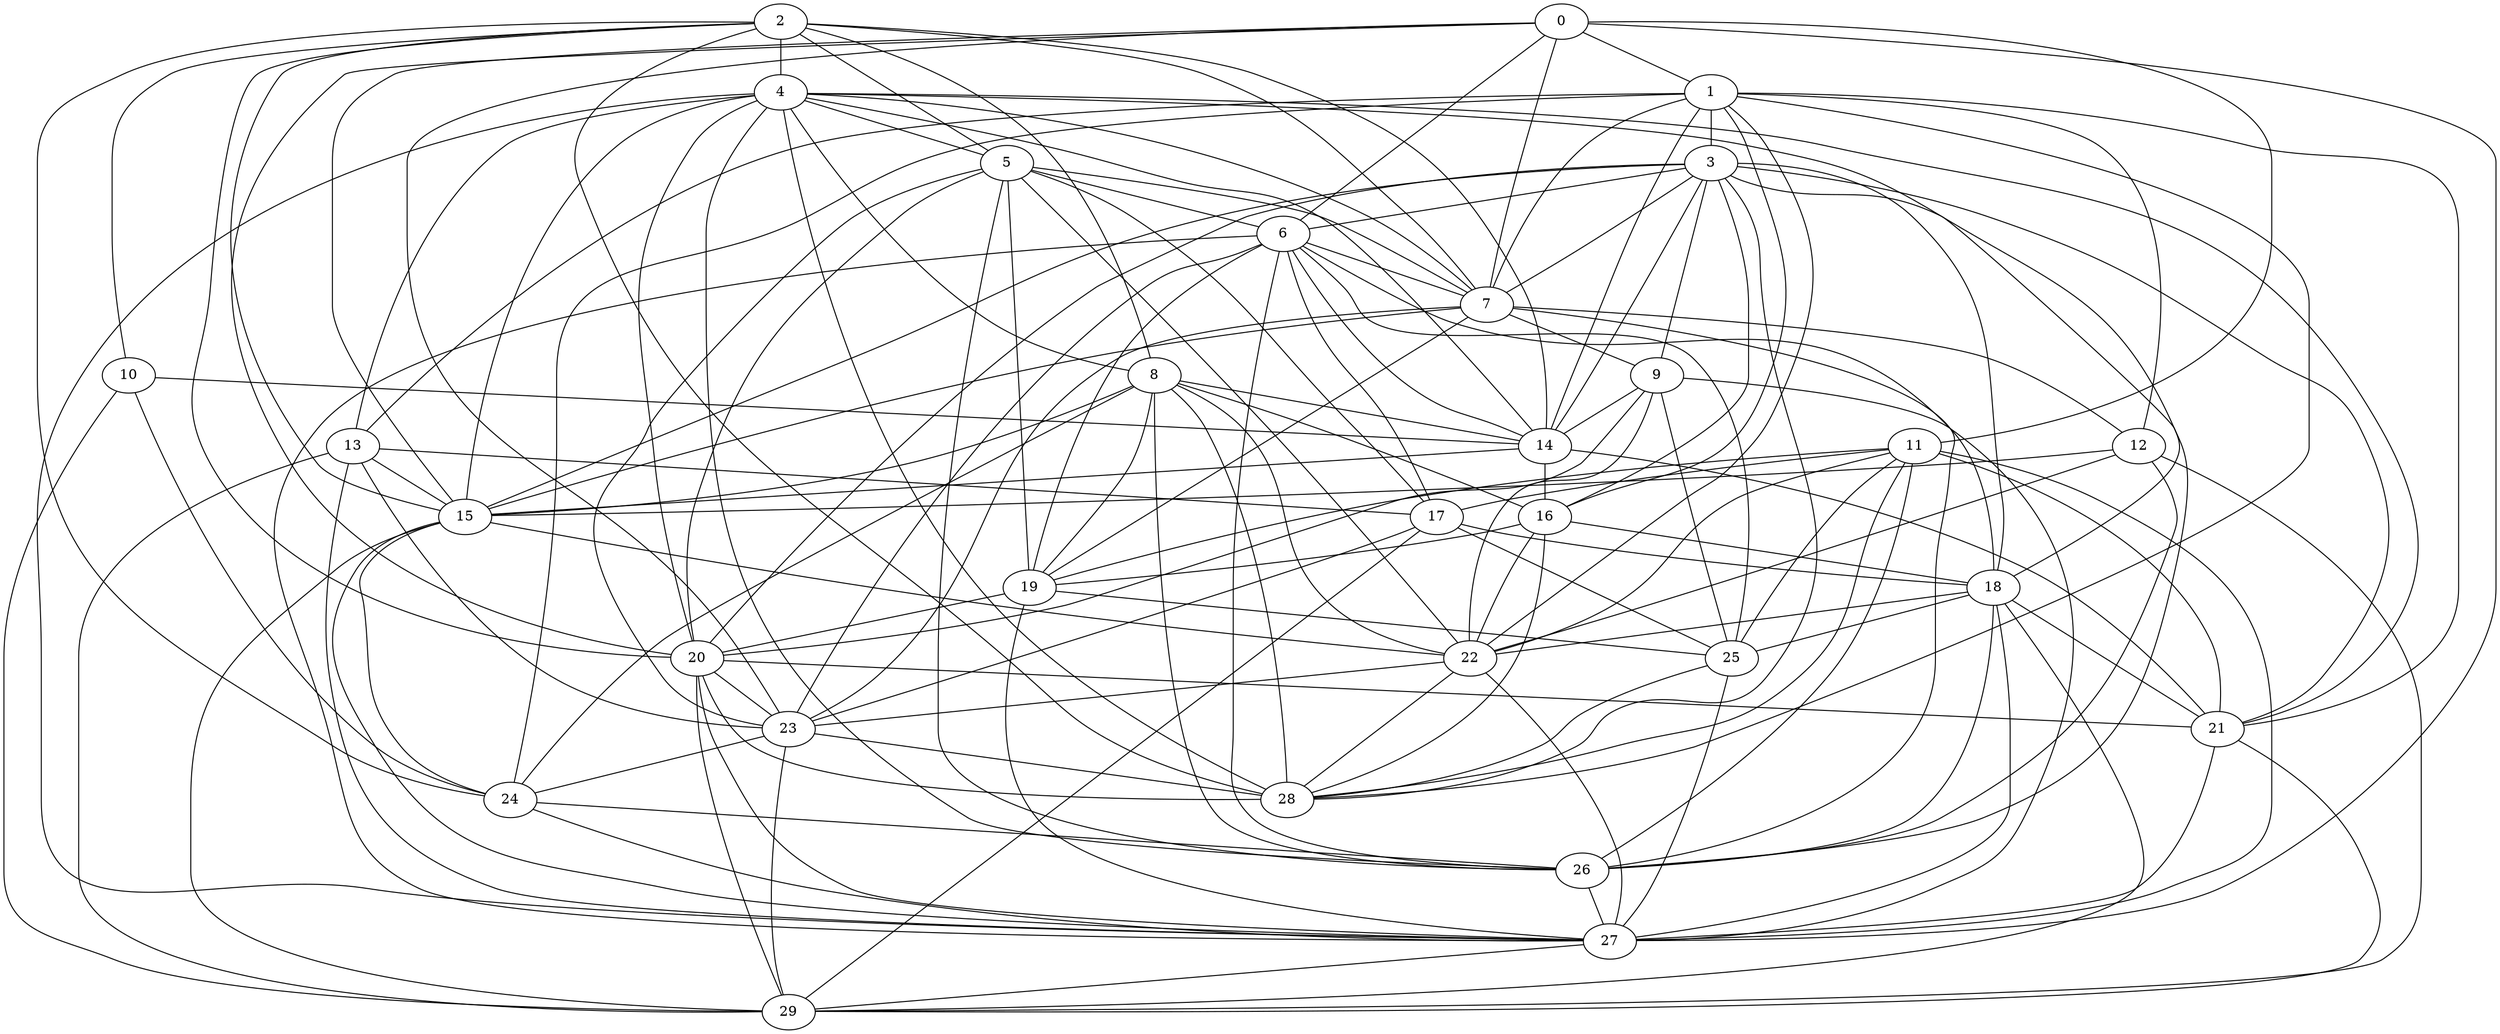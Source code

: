 strict graph  {
0;
1;
2;
3;
4;
5;
6;
7;
8;
9;
10;
11;
12;
13;
14;
15;
16;
17;
18;
19;
20;
21;
22;
23;
24;
25;
26;
27;
28;
29;
0 -- 20  [weight=4000];
0 -- 6  [weight=5000];
0 -- 27  [weight=6000];
0 -- 15  [weight=4000];
0 -- 7  [weight=2000];
0 -- 23  [weight=2000];
0 -- 11  [weight=6000];
0 -- 1  [weight=4000];
1 -- 12  [weight=3000];
1 -- 13  [weight=1000];
1 -- 14  [weight=4000];
1 -- 21  [weight=2000];
1 -- 16  [weight=5000];
1 -- 22  [weight=6000];
1 -- 24  [weight=5000];
1 -- 3  [weight=1000];
1 -- 7  [weight=5000];
1 -- 28  [weight=3000];
2 -- 10  [weight=7000];
2 -- 14  [weight=7000];
2 -- 8  [weight=7000];
2 -- 4  [weight=5000];
2 -- 20  [weight=2000];
2 -- 7  [weight=4000];
2 -- 28  [weight=3000];
2 -- 5  [weight=7000];
2 -- 15  [weight=5000];
2 -- 24  [weight=5000];
3 -- 18  [weight=6000];
3 -- 16  [weight=3000];
3 -- 6  [weight=6000];
3 -- 21  [weight=7000];
3 -- 9  [weight=4000];
3 -- 7  [weight=7000];
3 -- 20  [weight=3000];
3 -- 28  [weight=3000];
3 -- 15  [weight=6000];
3 -- 14  [weight=3000];
3 -- 26  [weight=6000];
4 -- 13  [weight=6000];
4 -- 15  [weight=2000];
4 -- 7  [weight=3000];
4 -- 27  [weight=3000];
4 -- 5  [weight=4000];
4 -- 28  [weight=5000];
4 -- 14  [weight=7000];
4 -- 20  [weight=1000];
4 -- 8  [weight=2000];
4 -- 26  [weight=6000];
4 -- 18  [weight=4000];
4 -- 21  [weight=3000];
5 -- 7  [weight=4000];
5 -- 20  [weight=1000];
5 -- 6  [weight=7000];
5 -- 17  [weight=6000];
5 -- 22  [weight=6000];
5 -- 26  [weight=7000];
5 -- 23  [weight=2000];
5 -- 19  [weight=2000];
6 -- 23  [weight=7000];
6 -- 27  [weight=5000];
6 -- 19  [weight=6000];
6 -- 26  [weight=4000];
6 -- 7  [weight=3000];
6 -- 17  [weight=7000];
6 -- 18  [weight=5000];
6 -- 14  [weight=7000];
6 -- 25  [weight=4000];
7 -- 12  [weight=2000];
7 -- 9  [weight=7000];
7 -- 26  [weight=6000];
7 -- 15  [weight=4000];
7 -- 23  [weight=6000];
7 -- 19  [weight=5000];
8 -- 19  [weight=5000];
8 -- 14  [weight=3000];
8 -- 28  [weight=5000];
8 -- 22  [weight=3000];
8 -- 26  [weight=2000];
8 -- 16  [weight=1000];
8 -- 24  [weight=2000];
8 -- 15  [weight=3000];
9 -- 27  [weight=1000];
9 -- 14  [weight=6000];
9 -- 20  [weight=3000];
9 -- 25  [weight=3000];
9 -- 22  [weight=5000];
10 -- 14  [weight=1000];
10 -- 24  [weight=4000];
10 -- 29  [weight=7000];
11 -- 21  [weight=1000];
11 -- 25  [weight=4000];
11 -- 19  [weight=1000];
11 -- 17  [weight=5000];
11 -- 28  [weight=3000];
11 -- 22  [weight=3000];
11 -- 27  [weight=6000];
11 -- 26  [weight=4000];
12 -- 29  [weight=4000];
12 -- 15  [weight=2000];
12 -- 22  [weight=4000];
12 -- 26  [weight=5000];
13 -- 15  [weight=4000];
13 -- 27  [weight=2000];
13 -- 23  [weight=7000];
13 -- 17  [weight=5000];
13 -- 29  [weight=5000];
14 -- 21  [weight=3000];
14 -- 16  [weight=1000];
14 -- 15  [weight=7000];
15 -- 24  [weight=2000];
15 -- 22  [weight=1000];
15 -- 29  [weight=7000];
15 -- 27  [weight=3000];
16 -- 18  [weight=7000];
16 -- 22  [weight=5000];
16 -- 28  [weight=4000];
16 -- 19  [weight=5000];
17 -- 18  [weight=2000];
17 -- 25  [weight=4000];
17 -- 29  [weight=6000];
17 -- 23  [weight=2000];
18 -- 25  [weight=4000];
18 -- 26  [weight=4000];
18 -- 21  [weight=6000];
18 -- 27  [weight=4000];
18 -- 29  [weight=5000];
18 -- 22  [weight=1000];
19 -- 20  [weight=4000];
19 -- 25  [weight=1000];
19 -- 27  [weight=5000];
20 -- 28  [weight=4000];
20 -- 29  [weight=1000];
20 -- 23  [weight=6000];
20 -- 21  [weight=7000];
20 -- 27  [weight=4000];
21 -- 29  [weight=4000];
21 -- 27  [weight=2000];
22 -- 28  [weight=3000];
22 -- 27  [weight=7000];
22 -- 23  [weight=2000];
23 -- 29  [weight=2000];
23 -- 28  [weight=1000];
23 -- 24  [weight=6000];
24 -- 26  [weight=5000];
24 -- 27  [weight=5000];
25 -- 27  [weight=7000];
25 -- 28  [weight=1000];
26 -- 27  [weight=2000];
27 -- 29  [weight=4000];
}
